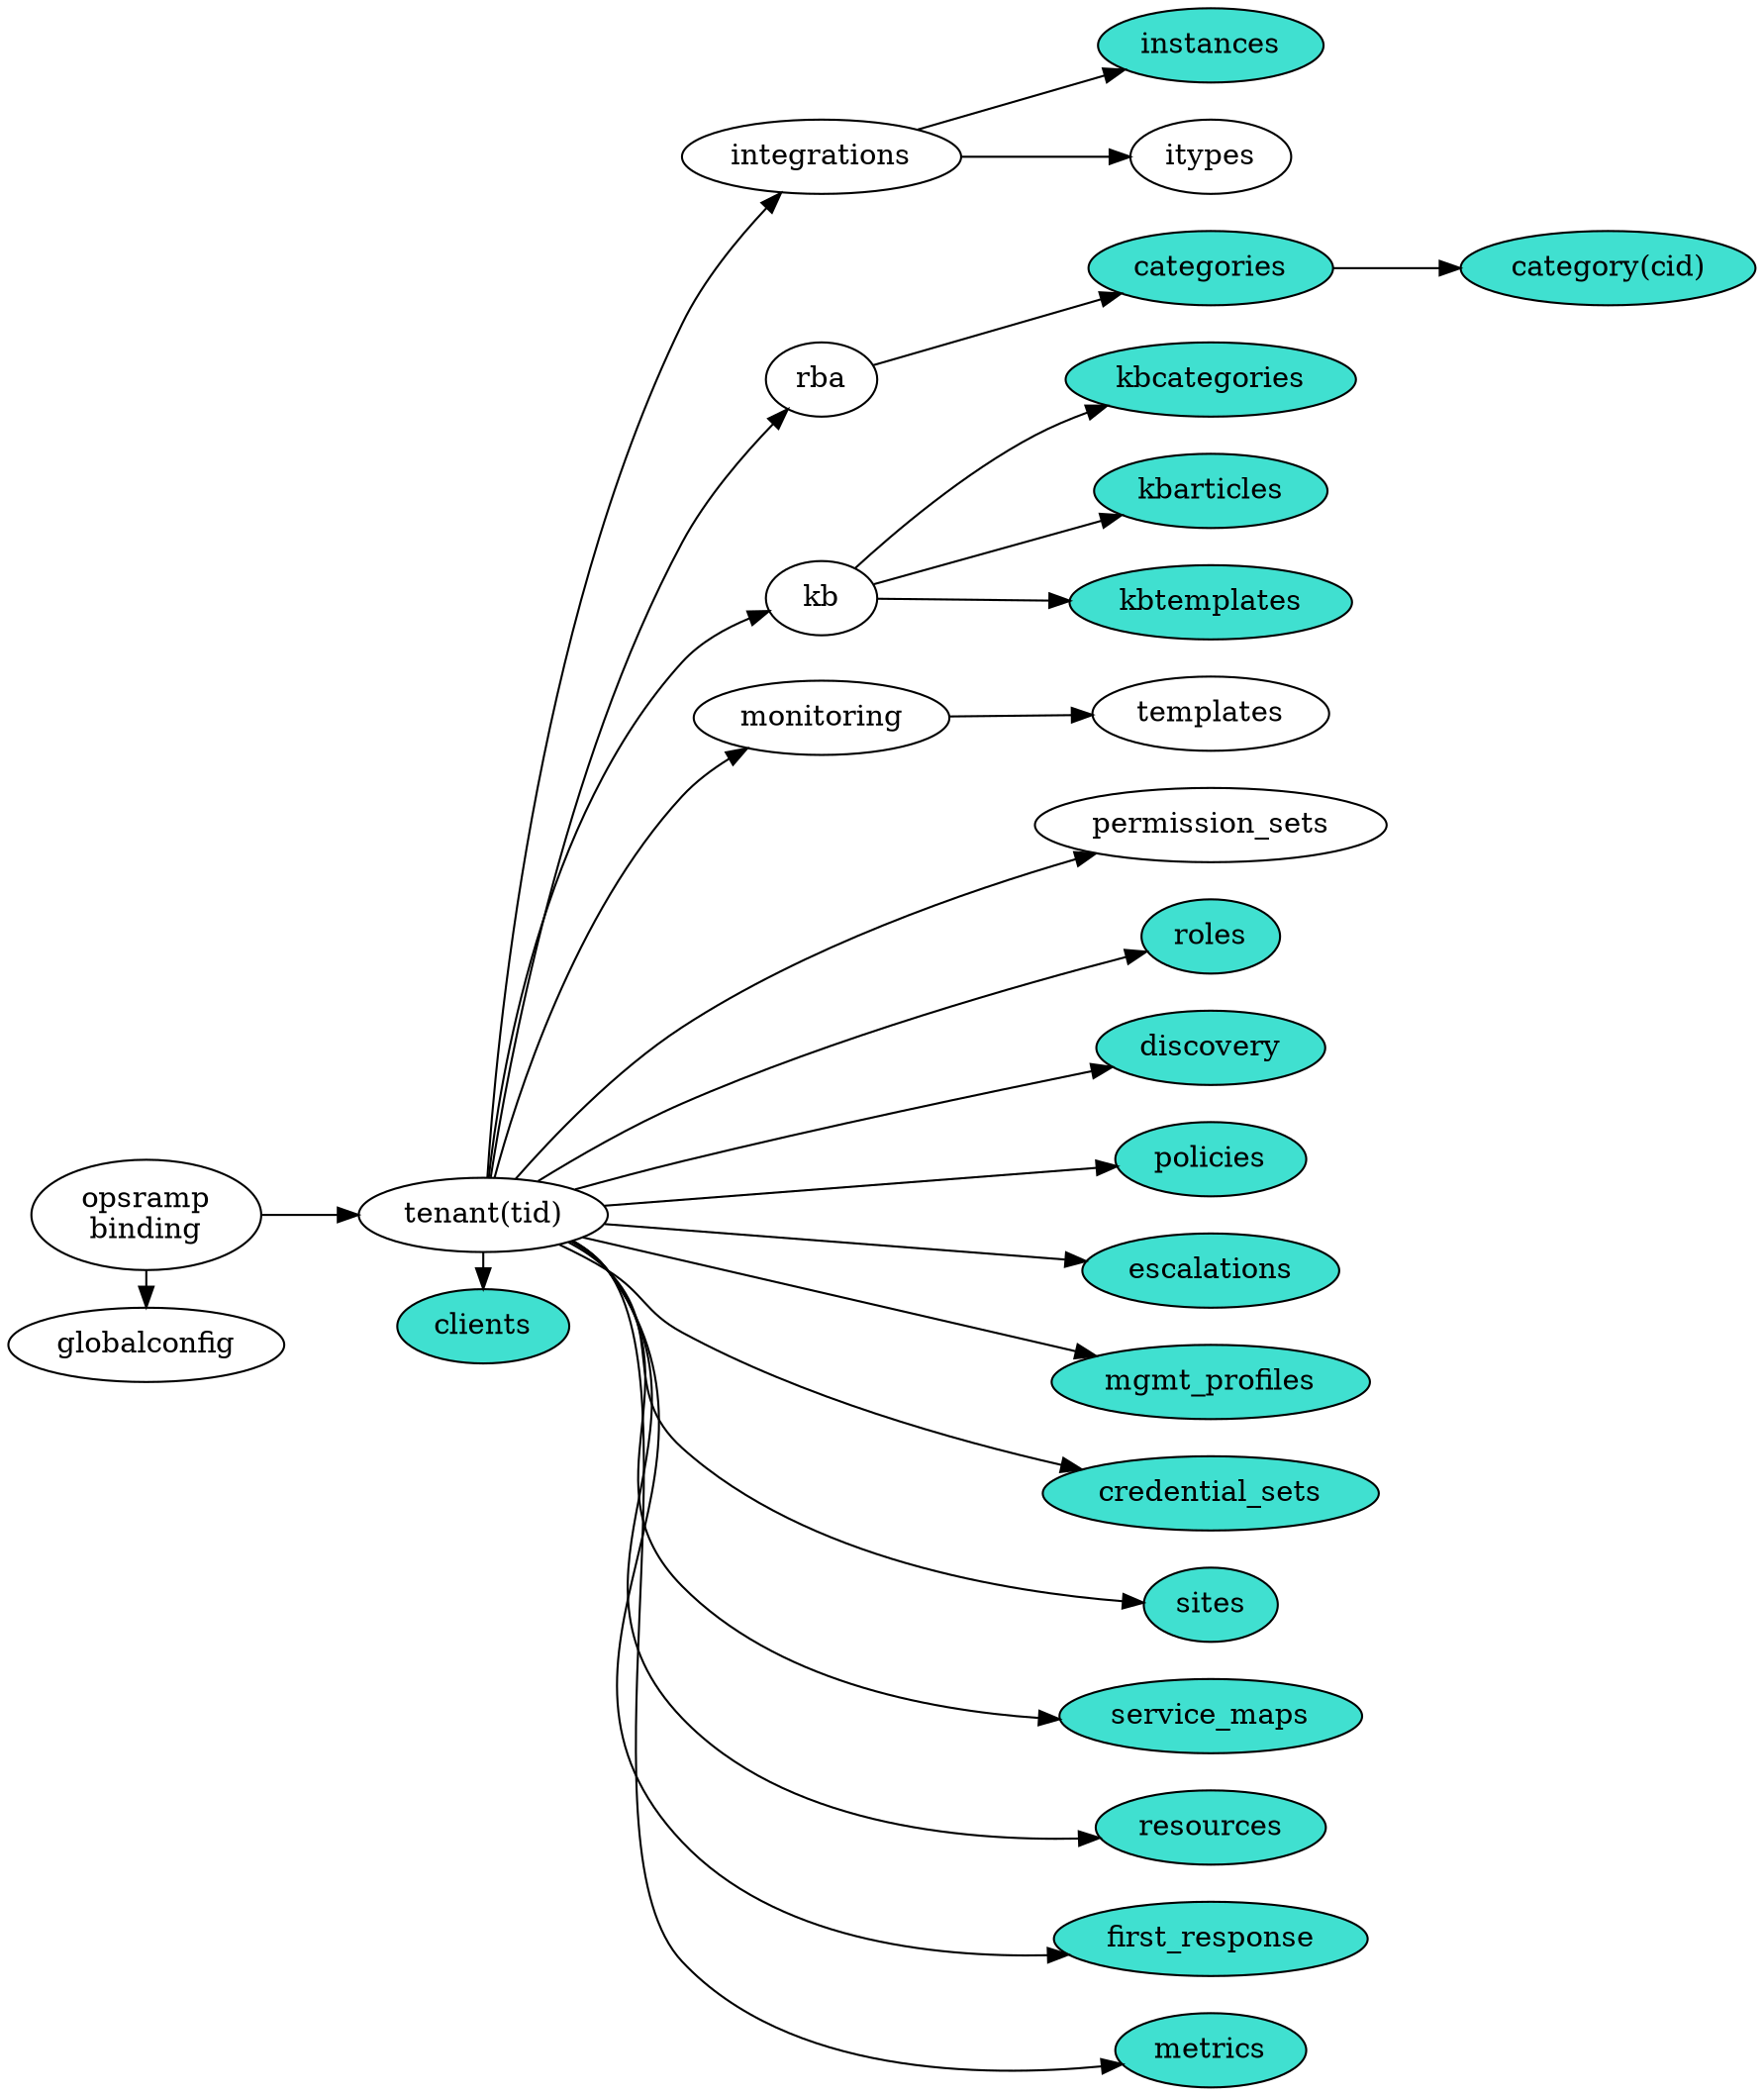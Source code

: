 # classes.dot
# An input file for graphviz that produces a diagram of the relationship
# between the various classes in the python-opsramp language binding.
#
# (c) Copyright 2019-2020 Hewlett Packard Enterprise Development LP
#
# Licensed under the Apache License, Version 2.0 (the "License");
# you may not use this file except in compliance with the License.
# You may obtain a copy of the License at
#
#     http://www.apache.org/licenses/LICENSE-2.0
#
# Unless required by applicable law or agreed to in writing, software
# distributed under the License is distributed on an "AS IS" BASIS,
# WITHOUT WARRANTIES OR CONDITIONS OF ANY KIND, either express or implied.
# See the License for the specific language governing permissions and
# limitations under the License.
#
digraph {
  rankdir="LR";
  binding -> { globalconfig tenant }
  tenant -> { clients integrations rba kb monitoring permission_sets roles discovery policies escalations mgmt_profiles credential_sets sites service_maps resources first_response metrics}
  rba -> categories
  categories -> category
  monitoring -> templates
  integrations -> { instances itypes }
  kb -> kbcategories
  kb -> kbarticles
  kb -> kbtemplates

  { rank=same binding globalconfig }
  { rank=same tenant clients }
  { rank=same categories templates policies itypes instances discovery credential_sets permission_sets roles escalations mgmt_profiles sites service_maps resources first_response metrics}

  binding [label="opsramp\nbinding"]
  tenant [label="tenant(tid)"]
  category [label="category(cid)" style="filled" fillcolor="turquoise"]
  instances [style="filled" fillcolor="turquoise"]
  categories [style="filled" fillcolor="turquoise"]
  policies [style="filled" fillcolor="turquoise"]
  clients [style="filled" fillcolor="turquoise"]
  discovery [style="filled" fillcolor="turquoise"]
  credential_sets [style="filled" fillcolor="turquoise"]
  roles [style="filled" fillcolor="turquoise"]
  escalations [style="filled" fillcolor="turquoise"]
  mgmt_profiles [style="filled" fillcolor="turquoise"]
  sites [style="filled" fillcolor="turquoise"]
  service_maps [style="filled" fillcolor="turquoise"]
  kbcategories [style="filled" fillcolor="turquoise"]
  kbarticles [style="filled" fillcolor="turquoise"]
  kbtemplates [style="filled" fillcolor="turquoise"]
  resources [style="filled" fillcolor="turquoise"]
  first_response [style="filled" fillcolor="turquoise"]
  metrics [style="filled" fillcolor="turquoise"]
}

